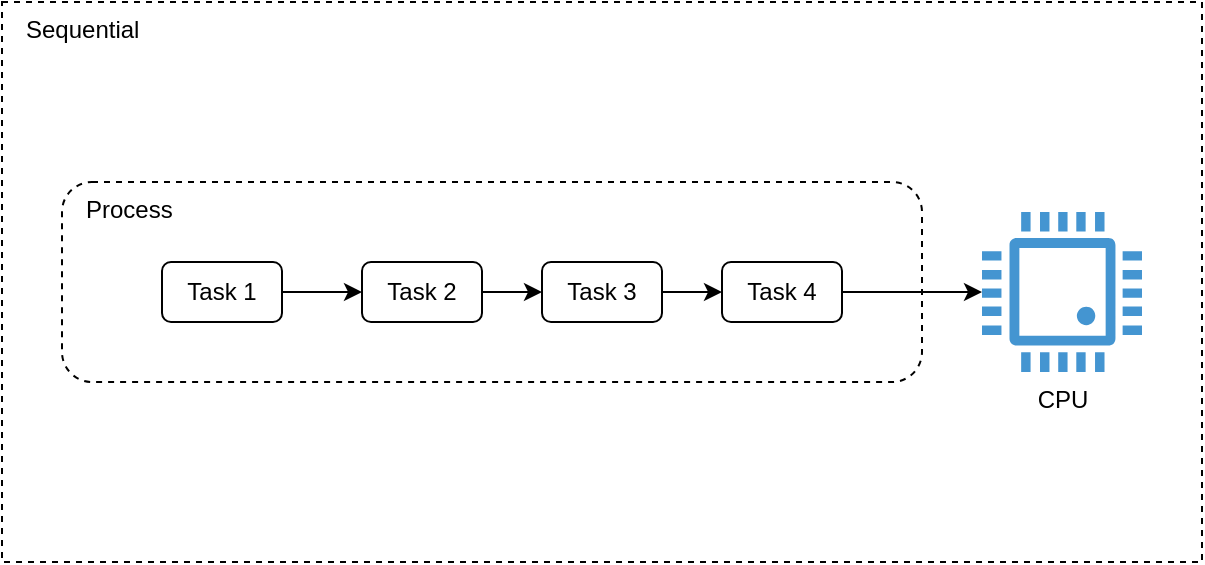 <mxfile version="14.9.8" type="device" pages="4"><diagram id="jg-Rqu4ZiZAJMdDJdnYC" name="sequential"><mxGraphModel dx="1102" dy="548" grid="1" gridSize="10" guides="1" tooltips="1" connect="1" arrows="1" fold="1" page="1" pageScale="1" pageWidth="850" pageHeight="1100" math="0" shadow="0"><root><mxCell id="0"/><mxCell id="1" parent="0"/><mxCell id="X4mJbws9th2tseAA4rMP-1" value="Sequential" style="rounded=0;whiteSpace=wrap;html=1;fillColor=none;align=left;verticalAlign=top;dashed=1;spacingLeft=10;" parent="1" vertex="1"><mxGeometry y="150" width="600" height="280" as="geometry"/></mxCell><mxCell id="DpkD_W_tLjzsJ-B31L0A-1" value="Process" style="rounded=1;whiteSpace=wrap;html=1;align=left;verticalAlign=top;spacingLeft=10;fillColor=none;dashed=1;" parent="1" vertex="1"><mxGeometry x="30" y="240" width="430" height="100" as="geometry"/></mxCell><mxCell id="DpkD_W_tLjzsJ-B31L0A-2" value="&lt;div&gt;CPU&lt;/div&gt;" style="pointerEvents=1;shadow=0;dashed=0;html=1;strokeColor=none;fillColor=#4495D1;labelPosition=center;verticalLabelPosition=bottom;verticalAlign=top;align=center;outlineConnect=0;shape=mxgraph.veeam.cpu;" parent="1" vertex="1"><mxGeometry x="490" y="255" width="80" height="80" as="geometry"/></mxCell><mxCell id="DpkD_W_tLjzsJ-B31L0A-8" style="edgeStyle=orthogonalEdgeStyle;rounded=0;orthogonalLoop=1;jettySize=auto;html=1;" parent="1" source="DpkD_W_tLjzsJ-B31L0A-3" target="DpkD_W_tLjzsJ-B31L0A-4" edge="1"><mxGeometry relative="1" as="geometry"/></mxCell><mxCell id="DpkD_W_tLjzsJ-B31L0A-3" value="Task 1" style="rounded=1;whiteSpace=wrap;html=1;" parent="1" vertex="1"><mxGeometry x="80" y="280" width="60" height="30" as="geometry"/></mxCell><mxCell id="DpkD_W_tLjzsJ-B31L0A-9" style="edgeStyle=orthogonalEdgeStyle;rounded=0;orthogonalLoop=1;jettySize=auto;html=1;" parent="1" source="DpkD_W_tLjzsJ-B31L0A-4" target="DpkD_W_tLjzsJ-B31L0A-5" edge="1"><mxGeometry relative="1" as="geometry"/></mxCell><mxCell id="DpkD_W_tLjzsJ-B31L0A-4" value="Task 2" style="rounded=1;whiteSpace=wrap;html=1;" parent="1" vertex="1"><mxGeometry x="180" y="280" width="60" height="30" as="geometry"/></mxCell><mxCell id="DpkD_W_tLjzsJ-B31L0A-10" style="edgeStyle=orthogonalEdgeStyle;rounded=0;orthogonalLoop=1;jettySize=auto;html=1;" parent="1" source="DpkD_W_tLjzsJ-B31L0A-5" target="DpkD_W_tLjzsJ-B31L0A-6" edge="1"><mxGeometry relative="1" as="geometry"/></mxCell><mxCell id="DpkD_W_tLjzsJ-B31L0A-5" value="&lt;div&gt;Task 3&lt;/div&gt;" style="rounded=1;whiteSpace=wrap;html=1;" parent="1" vertex="1"><mxGeometry x="270" y="280" width="60" height="30" as="geometry"/></mxCell><mxCell id="DpkD_W_tLjzsJ-B31L0A-11" style="edgeStyle=orthogonalEdgeStyle;rounded=0;orthogonalLoop=1;jettySize=auto;html=1;" parent="1" source="DpkD_W_tLjzsJ-B31L0A-6" target="DpkD_W_tLjzsJ-B31L0A-2" edge="1"><mxGeometry relative="1" as="geometry"/></mxCell><mxCell id="DpkD_W_tLjzsJ-B31L0A-6" value="Task 4" style="rounded=1;whiteSpace=wrap;html=1;" parent="1" vertex="1"><mxGeometry x="360" y="280" width="60" height="30" as="geometry"/></mxCell></root></mxGraphModel></diagram><diagram name="concurrent" id="-2GktMEE-1xM71pm9b6n"><mxGraphModel dx="1102" dy="548" grid="1" gridSize="10" guides="1" tooltips="1" connect="1" arrows="1" fold="1" page="1" pageScale="1" pageWidth="850" pageHeight="1100" math="0" shadow="0"><root><mxCell id="SJZMSw4dbKPp1LziWwFd-0"/><mxCell id="SJZMSw4dbKPp1LziWwFd-1" parent="SJZMSw4dbKPp1LziWwFd-0"/><mxCell id="vyUS-Qg-qAU8EICFZaET-0" value="Concurrent" style="rounded=0;whiteSpace=wrap;html=1;fillColor=none;align=left;verticalAlign=top;dashed=1;spacingLeft=10;" parent="SJZMSw4dbKPp1LziWwFd-1" vertex="1"><mxGeometry x="125" y="100" width="600" height="320" as="geometry"/></mxCell><mxCell id="vyUS-Qg-qAU8EICFZaET-1" value="Process" style="rounded=1;whiteSpace=wrap;html=1;align=left;verticalAlign=top;spacingLeft=10;fillColor=none;dashed=1;" parent="SJZMSw4dbKPp1LziWwFd-1" vertex="1"><mxGeometry x="210" y="140" width="430" height="100" as="geometry"/></mxCell><mxCell id="vyUS-Qg-qAU8EICFZaET-2" value="&lt;div&gt;CPU&lt;/div&gt;" style="pointerEvents=1;shadow=0;dashed=0;html=1;strokeColor=none;fillColor=#4495D1;labelPosition=center;verticalLabelPosition=bottom;verticalAlign=top;align=center;outlineConnect=0;shape=mxgraph.veeam.cpu;" parent="SJZMSw4dbKPp1LziWwFd-1" vertex="1"><mxGeometry x="385" y="300" width="80" height="80" as="geometry"/></mxCell><mxCell id="vyUS-Qg-qAU8EICFZaET-3" style="edgeStyle=orthogonalEdgeStyle;rounded=0;orthogonalLoop=1;jettySize=auto;html=1;" parent="SJZMSw4dbKPp1LziWwFd-1" source="vyUS-Qg-qAU8EICFZaET-4" target="vyUS-Qg-qAU8EICFZaET-2" edge="1"><mxGeometry relative="1" as="geometry"><Array as="points"><mxPoint x="285" y="340"/></Array></mxGeometry></mxCell><mxCell id="vyUS-Qg-qAU8EICFZaET-4" value="Task 1" style="rounded=1;whiteSpace=wrap;html=1;" parent="SJZMSw4dbKPp1LziWwFd-1" vertex="1"><mxGeometry x="255" y="180" width="60" height="30" as="geometry"/></mxCell><mxCell id="vyUS-Qg-qAU8EICFZaET-5" style="edgeStyle=orthogonalEdgeStyle;rounded=0;orthogonalLoop=1;jettySize=auto;html=1;" parent="SJZMSw4dbKPp1LziWwFd-1" source="vyUS-Qg-qAU8EICFZaET-6" target="vyUS-Qg-qAU8EICFZaET-2" edge="1"><mxGeometry relative="1" as="geometry"/></mxCell><mxCell id="vyUS-Qg-qAU8EICFZaET-6" value="Task 2" style="rounded=1;whiteSpace=wrap;html=1;" parent="SJZMSw4dbKPp1LziWwFd-1" vertex="1"><mxGeometry x="350" y="180" width="60" height="30" as="geometry"/></mxCell><mxCell id="vyUS-Qg-qAU8EICFZaET-7" style="edgeStyle=orthogonalEdgeStyle;rounded=0;orthogonalLoop=1;jettySize=auto;html=1;" parent="SJZMSw4dbKPp1LziWwFd-1" source="vyUS-Qg-qAU8EICFZaET-8" target="vyUS-Qg-qAU8EICFZaET-2" edge="1"><mxGeometry relative="1" as="geometry"/></mxCell><mxCell id="vyUS-Qg-qAU8EICFZaET-8" value="&lt;div&gt;Task 3&lt;/div&gt;" style="rounded=1;whiteSpace=wrap;html=1;" parent="SJZMSw4dbKPp1LziWwFd-1" vertex="1"><mxGeometry x="445" y="180" width="60" height="30" as="geometry"/></mxCell><mxCell id="vyUS-Qg-qAU8EICFZaET-9" style="edgeStyle=orthogonalEdgeStyle;rounded=0;orthogonalLoop=1;jettySize=auto;html=1;" parent="SJZMSw4dbKPp1LziWwFd-1" source="vyUS-Qg-qAU8EICFZaET-10" target="vyUS-Qg-qAU8EICFZaET-2" edge="1"><mxGeometry relative="1" as="geometry"><Array as="points"><mxPoint x="565" y="340"/></Array></mxGeometry></mxCell><mxCell id="vyUS-Qg-qAU8EICFZaET-10" value="Task 4" style="rounded=1;whiteSpace=wrap;html=1;" parent="SJZMSw4dbKPp1LziWwFd-1" vertex="1"><mxGeometry x="535" y="180" width="60" height="30" as="geometry"/></mxCell></root></mxGraphModel></diagram><diagram id="LQ6YiUseluyNCpuLogPt" name="operating-system"><mxGraphModel dx="1102" dy="548" grid="1" gridSize="10" guides="1" tooltips="1" connect="1" arrows="1" fold="1" page="1" pageScale="1" pageWidth="850" pageHeight="1100" math="0" shadow="0"><root><mxCell id="JKVslrvNH9QDZuFB98I7-0"/><mxCell id="JKVslrvNH9QDZuFB98I7-1" parent="JKVslrvNH9QDZuFB98I7-0"/><mxCell id="JKVslrvNH9QDZuFB98I7-16" value="Computer" style="rounded=0;whiteSpace=wrap;html=1;dashed=1;fillColor=none;align=left;verticalAlign=top;spacingLeft=10;" parent="JKVslrvNH9QDZuFB98I7-1" vertex="1"><mxGeometry x="210" y="220" width="430" height="330" as="geometry"/></mxCell><mxCell id="JKVslrvNH9QDZuFB98I7-4" value="&lt;div&gt;CPU, Memory, Storage, Mouse, Keyboard, Screen&lt;br&gt;&lt;/div&gt;&amp;nbsp;etc." style="rounded=0;whiteSpace=wrap;html=1;fillColor=none;dashed=1;strokeColor=#4495D1;" parent="JKVslrvNH9QDZuFB98I7-1" vertex="1"><mxGeometry x="290" y="460" width="270" height="50" as="geometry"/></mxCell><mxCell id="JKVslrvNH9QDZuFB98I7-5" value="Operating System, Utilities" style="rounded=0;whiteSpace=wrap;html=1;fillColor=none;dashed=1;strokeColor=#4495D1;" parent="JKVslrvNH9QDZuFB98I7-1" vertex="1"><mxGeometry x="290" y="360" width="270" height="50" as="geometry"/></mxCell><mxCell id="JKVslrvNH9QDZuFB98I7-7" value="Application Software (Browsers, Games etc.)" style="rounded=0;whiteSpace=wrap;html=1;fillColor=none;dashed=1;strokeColor=#4495D1;" parent="JKVslrvNH9QDZuFB98I7-1" vertex="1"><mxGeometry x="290" y="260" width="270" height="50" as="geometry"/></mxCell><mxCell id="JKVslrvNH9QDZuFB98I7-14" value="" style="endArrow=classic;startArrow=classic;html=1;" parent="JKVslrvNH9QDZuFB98I7-1" source="JKVslrvNH9QDZuFB98I7-5" target="JKVslrvNH9QDZuFB98I7-7" edge="1"><mxGeometry width="50" height="50" relative="1" as="geometry"><mxPoint x="170" y="380" as="sourcePoint"/><mxPoint x="220" y="330" as="targetPoint"/></mxGeometry></mxCell><mxCell id="JKVslrvNH9QDZuFB98I7-15" value="" style="endArrow=classic;startArrow=classic;html=1;entryX=0.5;entryY=1;entryDx=0;entryDy=0;" parent="JKVslrvNH9QDZuFB98I7-1" source="JKVslrvNH9QDZuFB98I7-4" target="JKVslrvNH9QDZuFB98I7-5" edge="1"><mxGeometry width="50" height="50" relative="1" as="geometry"><mxPoint x="600" y="450" as="sourcePoint"/><mxPoint x="600" y="400.0" as="targetPoint"/></mxGeometry></mxCell></root></mxGraphModel></diagram><diagram name="memory-layout" id="nq2FnuwvsY2f1YfB05F8"><mxGraphModel dx="1102" dy="548" grid="1" gridSize="10" guides="1" tooltips="1" connect="1" arrows="1" fold="1" page="1" pageScale="1" pageWidth="850" pageHeight="1100" math="0" shadow="0"><root><mxCell id="P0MT9UAjatACatbdgSi6-0"/><mxCell id="P0MT9UAjatACatbdgSi6-1" parent="P0MT9UAjatACatbdgSi6-0"/><mxCell id="P0MT9UAjatACatbdgSi6-2" value="Process Memory Layout" style="rounded=0;whiteSpace=wrap;html=1;fillColor=none;align=left;verticalAlign=top;spacingLeft=10;dashed=1;" parent="P0MT9UAjatACatbdgSi6-1" vertex="1"><mxGeometry x="120" y="40" width="560" height="530" as="geometry"/></mxCell><mxCell id="P0MT9UAjatACatbdgSi6-3" value="Text Segment" style="rounded=0;whiteSpace=wrap;html=1;fillColor=none;dashed=1;strokeColor=#4495D1;" parent="P0MT9UAjatACatbdgSi6-1" vertex="1"><mxGeometry x="180" y="453.75" width="180" height="50" as="geometry"/></mxCell><mxCell id="P0MT9UAjatACatbdgSi6-4" value="Initialized Data/ Data segment" style="rounded=0;whiteSpace=wrap;html=1;fillColor=none;dashed=1;strokeColor=#4495D1;" parent="P0MT9UAjatACatbdgSi6-1" vertex="1"><mxGeometry x="180" y="383.75" width="180" height="60" as="geometry"/></mxCell><mxCell id="P0MT9UAjatACatbdgSi6-8" value="Holds the code (instructions)" style="rounded=0;whiteSpace=wrap;html=1;fillColor=none;dashed=1;strokeColor=#009900;" parent="P0MT9UAjatACatbdgSi6-1" vertex="1"><mxGeometry x="370" y="453.75" width="250" height="50" as="geometry"/></mxCell><mxCell id="P0MT9UAjatACatbdgSi6-9" value="Holds initialized (with values different of zero) global and static variables" style="rounded=0;whiteSpace=wrap;html=1;fillColor=none;dashed=1;align=center;strokeColor=#009900;" parent="P0MT9UAjatACatbdgSi6-1" vertex="1"><mxGeometry x="370" y="383.75" width="250" height="60" as="geometry"/></mxCell><mxCell id="P0MT9UAjatACatbdgSi6-11" value="Uninitialized Data/ BSS segment" style="rounded=0;whiteSpace=wrap;html=1;fillColor=none;dashed=1;strokeColor=#4495D1;" parent="P0MT9UAjatACatbdgSi6-1" vertex="1"><mxGeometry x="180" y="313.75" width="180" height="60" as="geometry"/></mxCell><mxCell id="P0MT9UAjatACatbdgSi6-12" value="Holds uninitialized (or initialized with value zero) global and static variables " style="rounded=0;whiteSpace=wrap;html=1;fillColor=none;dashed=1;align=center;strokeColor=#009900;" parent="P0MT9UAjatACatbdgSi6-1" vertex="1"><mxGeometry x="370" y="313.75" width="250" height="60" as="geometry"/></mxCell><mxCell id="P0MT9UAjatACatbdgSi6-13" value="Heap segment" style="rounded=0;whiteSpace=wrap;html=1;fillColor=none;dashed=1;strokeColor=#4495D1;" parent="P0MT9UAjatACatbdgSi6-1" vertex="1"><mxGeometry x="180" y="246.25" width="180" height="57.5" as="geometry"/></mxCell><mxCell id="P0MT9UAjatACatbdgSi6-14" value="Is a memory space that holds dynamic allocations described by the prorammer (into the code)" style="rounded=0;whiteSpace=wrap;html=1;fillColor=none;dashed=1;align=center;strokeColor=#009900;" parent="P0MT9UAjatACatbdgSi6-1" vertex="1"><mxGeometry x="370" y="246.25" width="250" height="57.5" as="geometry"/></mxCell><mxCell id="P0MT9UAjatACatbdgSi6-24" value="Stack segment" style="rounded=0;whiteSpace=wrap;html=1;fillColor=none;dashed=1;strokeColor=#4495D1;" parent="P0MT9UAjatACatbdgSi6-1" vertex="1"><mxGeometry x="180" y="153.75" width="180" height="82.5" as="geometry"/></mxCell><mxCell id="P0MT9UAjatACatbdgSi6-25" value="Is a data structure used by automatic variables plus saved information like return address and infos about the caller's env on function calls. " style="rounded=0;whiteSpace=wrap;html=1;fillColor=none;dashed=1;align=center;strokeColor=#009900;" parent="P0MT9UAjatACatbdgSi6-1" vertex="1"><mxGeometry x="370" y="153.75" width="250" height="82.5" as="geometry"/></mxCell><mxCell id="P0MT9UAjatACatbdgSi6-27" value="Command line args and env variables" style="rounded=0;whiteSpace=wrap;html=1;fillColor=none;dashed=1;strokeColor=#4495D1;align=center;" parent="P0MT9UAjatACatbdgSi6-1" vertex="1"><mxGeometry x="180" y="106.25" width="440" height="37.5" as="geometry"/></mxCell></root></mxGraphModel></diagram></mxfile>